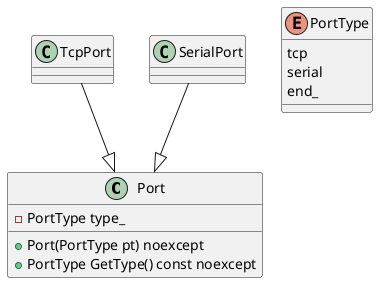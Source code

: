 @startuml 

class Port {
    - PortType type_
    + Port(PortType pt) noexcept
    + PortType GetType() const noexcept
}
class TcpPort {
}

class SerialPort {
}

enum PortType {
    tcp
    serial
    end_
}

TcpPort --|> Port 
SerialPort --|> Port

@enduml
